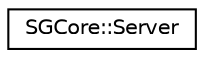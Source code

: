 digraph "Graphical Class Hierarchy"
{
 // LATEX_PDF_SIZE
  edge [fontname="Helvetica",fontsize="10",labelfontname="Helvetica",labelfontsize="10"];
  node [fontname="Helvetica",fontsize="10",shape=record];
  rankdir="LR";
  Node0 [label="SGCore::Server",height=0.2,width=0.4,color="black", fillcolor="white", style="filled",URL="$classSGCore_1_1Server.html",tooltip=" "];
}
